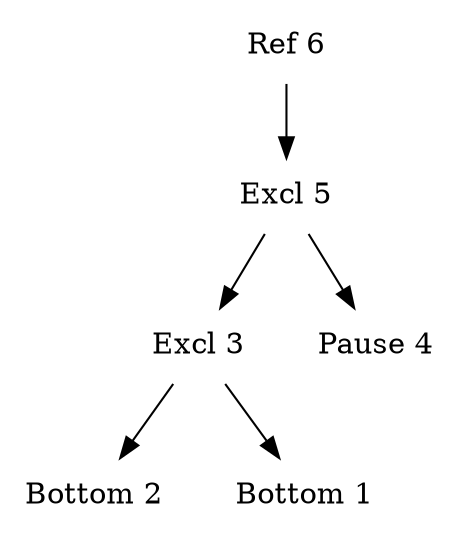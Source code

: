 digraph selection {
  margin = 0;
  N6 [shape = none, label="Ref 6"]; 
  N6 -> N5 ;
  N5 [shape = none, label="Excl 5"]; 
  N5 -> N3 ;
  N3 [shape = none, label="Excl 3"]; 
  N3 -> N2 ;
  N2 [shape = none, label="Bottom 2"]; 
  N3 -> N1 ;
  N1 [shape = none, label="Bottom 1"]; 
  N5 -> N4 ;
  N4 [shape = none, label="Pause 4"]; 
  }

